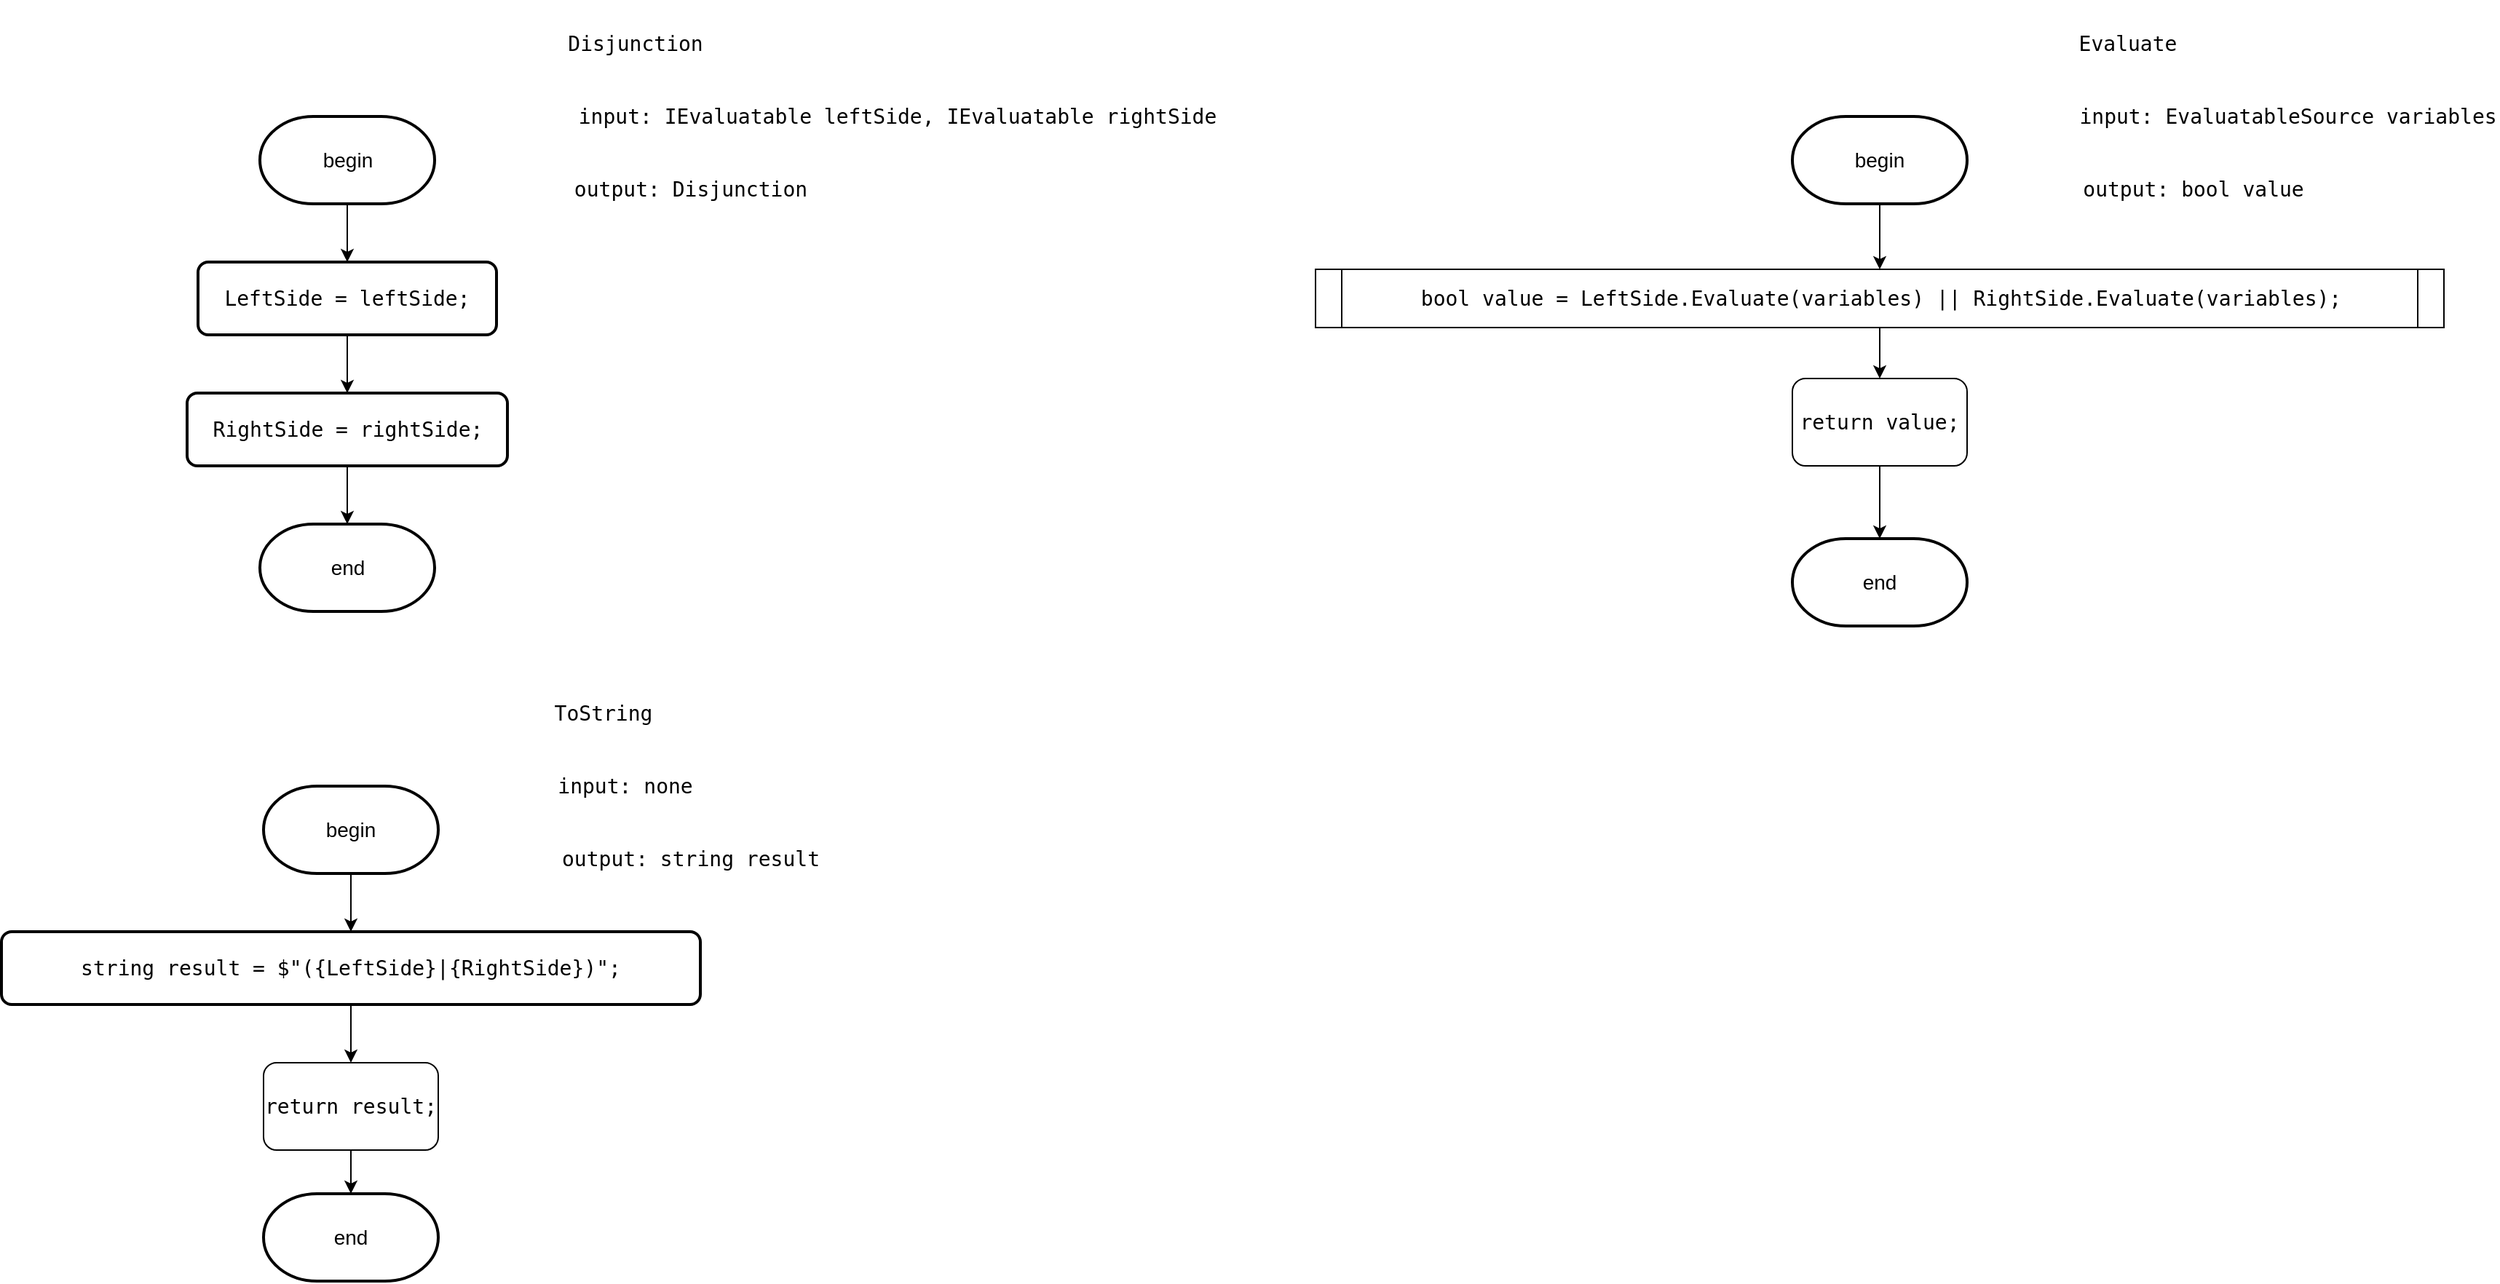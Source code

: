 <mxfile version="26.2.2">
  <diagram name="Page-1" id="wWQFUGHdb_J_DPX5aShU">
    <mxGraphModel dx="2918" dy="2301" grid="1" gridSize="10" guides="1" tooltips="1" connect="1" arrows="1" fold="1" page="1" pageScale="1" pageWidth="850" pageHeight="1100" math="0" shadow="0">
      <root>
        <mxCell id="0" />
        <mxCell id="1" parent="0" />
        <mxCell id="fn003GXV_2hyAFAk2X-T-59" value="&lt;div&gt;&lt;pre style=&quot;font-family: &amp;quot;JetBrains Mono&amp;quot;, monospace;&quot;&gt;&lt;font style=&quot;&quot;&gt;Disjunction&lt;/font&gt;&lt;/pre&gt;&lt;/div&gt;" style="text;html=1;align=center;verticalAlign=middle;resizable=0;points=[];autosize=1;strokeColor=none;fillColor=none;labelBackgroundColor=none;fontSize=14;fontColor=#000000;" parent="1" vertex="1">
          <mxGeometry x="-275" y="-970" width="110" height="60" as="geometry" />
        </mxCell>
        <mxCell id="fn003GXV_2hyAFAk2X-T-60" style="edgeStyle=orthogonalEdgeStyle;rounded=0;orthogonalLoop=1;jettySize=auto;html=1;exitX=0.5;exitY=1;exitDx=0;exitDy=0;exitPerimeter=0;entryX=0.5;entryY=0;entryDx=0;entryDy=0;labelBackgroundColor=none;fontSize=14;fontColor=#000000;" parent="1" source="fn003GXV_2hyAFAk2X-T-61" target="fn003GXV_2hyAFAk2X-T-63" edge="1">
          <mxGeometry relative="1" as="geometry" />
        </mxCell>
        <mxCell id="fn003GXV_2hyAFAk2X-T-61" value="begin" style="strokeWidth=2;html=1;shape=mxgraph.flowchart.terminator;whiteSpace=wrap;labelBackgroundColor=none;fontSize=14;fontColor=#000000;" parent="1" vertex="1">
          <mxGeometry x="-477.5" y="-890" width="120" height="60" as="geometry" />
        </mxCell>
        <mxCell id="fn003GXV_2hyAFAk2X-T-62" style="edgeStyle=orthogonalEdgeStyle;rounded=0;orthogonalLoop=1;jettySize=auto;html=1;exitX=0.5;exitY=1;exitDx=0;exitDy=0;entryX=0.5;entryY=0;entryDx=0;entryDy=0;labelBackgroundColor=none;fontSize=14;fontColor=#000000;" parent="1" source="fn003GXV_2hyAFAk2X-T-63" target="fn003GXV_2hyAFAk2X-T-64" edge="1">
          <mxGeometry relative="1" as="geometry" />
        </mxCell>
        <mxCell id="fn003GXV_2hyAFAk2X-T-63" value="&lt;div style=&quot;&quot;&gt;&lt;pre style=&quot;font-family: &amp;quot;JetBrains Mono&amp;quot;, monospace;&quot;&gt;LeftSide = &lt;span style=&quot;&quot;&gt;leftSide&lt;/span&gt;;&lt;/pre&gt;&lt;/div&gt;" style="rounded=1;whiteSpace=wrap;html=1;absoluteArcSize=1;arcSize=14;strokeWidth=2;labelBackgroundColor=none;fontSize=14;fontColor=#000000;" parent="1" vertex="1">
          <mxGeometry x="-520" y="-790" width="205" height="50" as="geometry" />
        </mxCell>
        <mxCell id="fn003GXV_2hyAFAk2X-T-64" value="&lt;div style=&quot;&quot;&gt;&lt;pre style=&quot;font-family: &amp;quot;JetBrains Mono&amp;quot;, monospace;&quot;&gt;&lt;div&gt;&lt;pre style=&quot;font-family: &amp;quot;JetBrains Mono&amp;quot;, monospace;&quot;&gt;RightSide = &lt;span style=&quot;&quot;&gt;rightSide&lt;/span&gt;;&lt;/pre&gt;&lt;/div&gt;&lt;/pre&gt;&lt;/div&gt;" style="rounded=1;whiteSpace=wrap;html=1;absoluteArcSize=1;arcSize=14;strokeWidth=2;labelBackgroundColor=none;fontSize=14;fontColor=#000000;" parent="1" vertex="1">
          <mxGeometry x="-527.5" y="-700" width="220" height="50" as="geometry" />
        </mxCell>
        <mxCell id="fn003GXV_2hyAFAk2X-T-65" value="&lt;pre style=&quot;font-family: &amp;quot;JetBrains Mono&amp;quot;, monospace;&quot;&gt;input: IEvaluatable leftSide, IEvaluatable rightSide&lt;/pre&gt;" style="text;html=1;align=center;verticalAlign=middle;resizable=0;points=[];autosize=1;strokeColor=none;fillColor=none;labelBackgroundColor=none;fontSize=14;fontColor=#000000;" parent="1" vertex="1">
          <mxGeometry x="-250" y="-920" width="420" height="60" as="geometry" />
        </mxCell>
        <mxCell id="fn003GXV_2hyAFAk2X-T-66" value="&lt;pre style=&quot;font-family: &amp;quot;JetBrains Mono&amp;quot;, monospace;&quot;&gt;output: Disjunction&lt;/pre&gt;" style="text;html=1;align=center;verticalAlign=middle;resizable=0;points=[];autosize=1;strokeColor=none;fillColor=none;labelBackgroundColor=none;fontSize=14;fontColor=#000000;" parent="1" vertex="1">
          <mxGeometry x="-267.5" y="-870" width="170" height="60" as="geometry" />
        </mxCell>
        <mxCell id="fn003GXV_2hyAFAk2X-T-67" value="end" style="strokeWidth=2;html=1;shape=mxgraph.flowchart.terminator;whiteSpace=wrap;labelBackgroundColor=none;fontSize=14;fontColor=#000000;" parent="1" vertex="1">
          <mxGeometry x="-477.5" y="-610" width="120" height="60" as="geometry" />
        </mxCell>
        <mxCell id="fn003GXV_2hyAFAk2X-T-68" style="edgeStyle=orthogonalEdgeStyle;rounded=0;orthogonalLoop=1;jettySize=auto;html=1;exitX=0.5;exitY=1;exitDx=0;exitDy=0;entryX=0.5;entryY=0;entryDx=0;entryDy=0;entryPerimeter=0;labelBackgroundColor=none;fontSize=14;fontColor=#000000;" parent="1" source="fn003GXV_2hyAFAk2X-T-64" target="fn003GXV_2hyAFAk2X-T-67" edge="1">
          <mxGeometry relative="1" as="geometry" />
        </mxCell>
        <mxCell id="fn003GXV_2hyAFAk2X-T-69" value="&lt;pre style=&quot;font-family: &amp;quot;JetBrains Mono&amp;quot;, monospace;&quot;&gt;Evaluate&lt;/pre&gt;" style="text;html=1;align=center;verticalAlign=middle;resizable=0;points=[];autosize=1;strokeColor=none;fillColor=none;labelBackgroundColor=none;fontSize=14;fontColor=#000000;" parent="1" vertex="1">
          <mxGeometry x="760" y="-970" width="90" height="60" as="geometry" />
        </mxCell>
        <mxCell id="Nz37mQ4cNux8dQht925G-2" style="edgeStyle=orthogonalEdgeStyle;rounded=0;orthogonalLoop=1;jettySize=auto;html=1;exitX=0.5;exitY=1;exitDx=0;exitDy=0;exitPerimeter=0;entryX=0.5;entryY=0;entryDx=0;entryDy=0;labelBackgroundColor=none;fontSize=14;fontColor=#000000;" parent="1" source="fn003GXV_2hyAFAk2X-T-71" target="Nz37mQ4cNux8dQht925G-1" edge="1">
          <mxGeometry relative="1" as="geometry" />
        </mxCell>
        <mxCell id="fn003GXV_2hyAFAk2X-T-71" value="begin" style="strokeWidth=2;html=1;shape=mxgraph.flowchart.terminator;whiteSpace=wrap;labelBackgroundColor=none;fontSize=14;fontColor=#000000;" parent="1" vertex="1">
          <mxGeometry x="575" y="-890" width="120" height="60" as="geometry" />
        </mxCell>
        <mxCell id="fn003GXV_2hyAFAk2X-T-73" value="&lt;pre style=&quot;font-family: &amp;quot;JetBrains Mono&amp;quot;, monospace;&quot;&gt;input: EvaluatableSource &lt;span style=&quot;white-space-collapse: collapse;&quot;&gt;variables&lt;/span&gt;&lt;/pre&gt;" style="text;html=1;align=center;verticalAlign=middle;resizable=0;points=[];autosize=1;strokeColor=none;fillColor=none;labelBackgroundColor=none;fontSize=14;fontColor=#000000;" parent="1" vertex="1">
          <mxGeometry x="770" y="-920" width="290" height="60" as="geometry" />
        </mxCell>
        <mxCell id="fn003GXV_2hyAFAk2X-T-74" value="&lt;pre style=&quot;font-family: &amp;quot;JetBrains Mono&amp;quot;, monospace;&quot;&gt;output: bool value&lt;/pre&gt;" style="text;html=1;align=center;verticalAlign=middle;resizable=0;points=[];autosize=1;strokeColor=none;fillColor=none;labelBackgroundColor=none;fontSize=14;fontColor=#000000;" parent="1" vertex="1">
          <mxGeometry x="770" y="-870" width="160" height="60" as="geometry" />
        </mxCell>
        <mxCell id="fn003GXV_2hyAFAk2X-T-75" value="end" style="strokeWidth=2;html=1;shape=mxgraph.flowchart.terminator;whiteSpace=wrap;labelBackgroundColor=none;fontSize=14;fontColor=#000000;" parent="1" vertex="1">
          <mxGeometry x="575" y="-600" width="120" height="60" as="geometry" />
        </mxCell>
        <mxCell id="fn003GXV_2hyAFAk2X-T-77" value="&lt;pre style=&quot;font-family: &amp;quot;JetBrains Mono&amp;quot;, monospace;&quot;&gt;ToString&lt;/pre&gt;" style="text;html=1;align=center;verticalAlign=middle;resizable=0;points=[];autosize=1;strokeColor=none;fillColor=none;labelBackgroundColor=none;fontSize=14;fontColor=#000000;" parent="1" vertex="1">
          <mxGeometry x="-287.5" y="-510" width="90" height="60" as="geometry" />
        </mxCell>
        <mxCell id="fn003GXV_2hyAFAk2X-T-78" style="edgeStyle=orthogonalEdgeStyle;rounded=0;orthogonalLoop=1;jettySize=auto;html=1;exitX=0.5;exitY=1;exitDx=0;exitDy=0;exitPerimeter=0;entryX=0.5;entryY=0;entryDx=0;entryDy=0;labelBackgroundColor=none;fontSize=14;fontColor=#000000;" parent="1" source="fn003GXV_2hyAFAk2X-T-79" target="fn003GXV_2hyAFAk2X-T-80" edge="1">
          <mxGeometry relative="1" as="geometry" />
        </mxCell>
        <mxCell id="fn003GXV_2hyAFAk2X-T-79" value="begin" style="strokeWidth=2;html=1;shape=mxgraph.flowchart.terminator;whiteSpace=wrap;labelBackgroundColor=none;fontSize=14;fontColor=#000000;" parent="1" vertex="1">
          <mxGeometry x="-475" y="-430" width="120" height="60" as="geometry" />
        </mxCell>
        <mxCell id="ptTvRxcQIBMbxlfLoQFo-3" style="edgeStyle=orthogonalEdgeStyle;rounded=0;orthogonalLoop=1;jettySize=auto;html=1;exitX=0.5;exitY=1;exitDx=0;exitDy=0;entryX=0.5;entryY=0;entryDx=0;entryDy=0;labelBackgroundColor=none;fontSize=14;fontColor=#000000;" parent="1" source="fn003GXV_2hyAFAk2X-T-80" target="ptTvRxcQIBMbxlfLoQFo-1" edge="1">
          <mxGeometry relative="1" as="geometry" />
        </mxCell>
        <mxCell id="fn003GXV_2hyAFAk2X-T-80" value="&lt;div style=&quot;&quot;&gt;&lt;pre style=&quot;font-family: &amp;quot;JetBrains Mono&amp;quot;, monospace;&quot;&gt;&lt;pre style=&quot;font-family: &amp;quot;JetBrains Mono&amp;quot;, monospace;&quot;&gt;&lt;pre style=&quot;font-family: &amp;quot;JetBrains Mono&amp;quot;, monospace;&quot;&gt;&lt;div&gt;&lt;pre style=&quot;font-family: &amp;quot;JetBrains Mono&amp;quot;, monospace;&quot;&gt;&lt;span style=&quot;&quot;&gt;string &lt;/span&gt;result = &lt;span style=&quot;&quot;&gt;$&quot;(&lt;/span&gt;{LeftSide}&lt;span style=&quot;&quot;&gt;|&lt;/span&gt;{RightSide}&lt;span style=&quot;&quot;&gt;)&quot;&lt;/span&gt;;&lt;/pre&gt;&lt;/div&gt;&lt;/pre&gt;&lt;/pre&gt;&lt;/pre&gt;&lt;/div&gt;" style="rounded=1;whiteSpace=wrap;html=1;absoluteArcSize=1;arcSize=14;strokeWidth=2;labelBackgroundColor=none;fontSize=14;fontColor=#000000;" parent="1" vertex="1">
          <mxGeometry x="-655" y="-330" width="480" height="50" as="geometry" />
        </mxCell>
        <mxCell id="fn003GXV_2hyAFAk2X-T-81" value="&lt;pre style=&quot;font-family: &amp;quot;JetBrains Mono&amp;quot;, monospace;&quot;&gt;input: none&lt;/pre&gt;" style="text;html=1;align=center;verticalAlign=middle;resizable=0;points=[];autosize=1;strokeColor=none;fillColor=none;labelBackgroundColor=none;fontSize=14;fontColor=#000000;" parent="1" vertex="1">
          <mxGeometry x="-282.5" y="-460" width="110" height="60" as="geometry" />
        </mxCell>
        <mxCell id="fn003GXV_2hyAFAk2X-T-82" value="&lt;pre style=&quot;font-family: &amp;quot;JetBrains Mono&amp;quot;, monospace;&quot;&gt;output: string result&lt;/pre&gt;" style="text;html=1;align=center;verticalAlign=middle;resizable=0;points=[];autosize=1;strokeColor=none;fillColor=none;labelBackgroundColor=none;fontSize=14;fontColor=#000000;" parent="1" vertex="1">
          <mxGeometry x="-277.5" y="-410" width="190" height="60" as="geometry" />
        </mxCell>
        <mxCell id="fn003GXV_2hyAFAk2X-T-83" value="end" style="strokeWidth=2;html=1;shape=mxgraph.flowchart.terminator;whiteSpace=wrap;labelBackgroundColor=none;fontSize=14;fontColor=#000000;" parent="1" vertex="1">
          <mxGeometry x="-475" y="-150" width="120" height="60" as="geometry" />
        </mxCell>
        <mxCell id="ptTvRxcQIBMbxlfLoQFo-7" style="edgeStyle=orthogonalEdgeStyle;rounded=0;orthogonalLoop=1;jettySize=auto;html=1;exitX=0.5;exitY=1;exitDx=0;exitDy=0;entryX=0.5;entryY=0;entryDx=0;entryDy=0;labelBackgroundColor=none;fontSize=14;fontColor=#000000;" parent="1" source="Nz37mQ4cNux8dQht925G-1" target="ptTvRxcQIBMbxlfLoQFo-5" edge="1">
          <mxGeometry relative="1" as="geometry" />
        </mxCell>
        <mxCell id="Nz37mQ4cNux8dQht925G-1" value="&lt;pre style=&quot;font-family: &amp;quot;JetBrains Mono&amp;quot;, monospace;&quot;&gt;&lt;span style=&quot;&quot;&gt;bool &lt;/span&gt;&lt;span style=&quot;&quot;&gt;value &lt;/span&gt;= LeftSide.&lt;span style=&quot;&quot;&gt;Evaluate&lt;/span&gt;(&lt;span style=&quot;&quot;&gt;variables&lt;/span&gt;) || RightSide.&lt;span style=&quot;&quot;&gt;Evaluate&lt;/span&gt;(&lt;span style=&quot;&quot;&gt;variables&lt;/span&gt;);&lt;/pre&gt;" style="shape=process;whiteSpace=wrap;html=1;backgroundOutline=1;size=0.023;labelBackgroundColor=none;fontSize=14;fontColor=#000000;" parent="1" vertex="1">
          <mxGeometry x="247.5" y="-785" width="775" height="40" as="geometry" />
        </mxCell>
        <mxCell id="ptTvRxcQIBMbxlfLoQFo-1" value="&lt;div style=&quot;&quot;&gt;&lt;pre style=&quot;font-family: &amp;quot;JetBrains Mono&amp;quot;, monospace;&quot;&gt;&lt;span style=&quot;&quot;&gt;return &lt;/span&gt;&lt;span style=&quot;&quot;&gt;result&lt;/span&gt;;&lt;/pre&gt;&lt;/div&gt;" style="rounded=1;whiteSpace=wrap;html=1;labelBackgroundColor=none;fontSize=14;fontColor=#000000;" parent="1" vertex="1">
          <mxGeometry x="-475" y="-240" width="120" height="60" as="geometry" />
        </mxCell>
        <mxCell id="ptTvRxcQIBMbxlfLoQFo-4" style="edgeStyle=orthogonalEdgeStyle;rounded=0;orthogonalLoop=1;jettySize=auto;html=1;exitX=0.5;exitY=1;exitDx=0;exitDy=0;entryX=0.5;entryY=0;entryDx=0;entryDy=0;entryPerimeter=0;labelBackgroundColor=none;fontSize=14;fontColor=#000000;" parent="1" source="ptTvRxcQIBMbxlfLoQFo-1" target="fn003GXV_2hyAFAk2X-T-83" edge="1">
          <mxGeometry relative="1" as="geometry" />
        </mxCell>
        <mxCell id="ptTvRxcQIBMbxlfLoQFo-5" value="&lt;div style=&quot;&quot;&gt;&lt;pre style=&quot;font-family: &amp;quot;JetBrains Mono&amp;quot;, monospace;&quot;&gt;&lt;span style=&quot;&quot;&gt;return &lt;/span&gt;&lt;span style=&quot;&quot;&gt;value&lt;/span&gt;;&lt;/pre&gt;&lt;/div&gt;" style="rounded=1;whiteSpace=wrap;html=1;labelBackgroundColor=none;fontSize=14;fontColor=#000000;" parent="1" vertex="1">
          <mxGeometry x="575" y="-710" width="120" height="60" as="geometry" />
        </mxCell>
        <mxCell id="ptTvRxcQIBMbxlfLoQFo-8" style="edgeStyle=orthogonalEdgeStyle;rounded=0;orthogonalLoop=1;jettySize=auto;html=1;exitX=0.5;exitY=1;exitDx=0;exitDy=0;entryX=0.5;entryY=0;entryDx=0;entryDy=0;entryPerimeter=0;labelBackgroundColor=none;fontSize=14;fontColor=#000000;" parent="1" source="ptTvRxcQIBMbxlfLoQFo-5" target="fn003GXV_2hyAFAk2X-T-75" edge="1">
          <mxGeometry relative="1" as="geometry" />
        </mxCell>
      </root>
    </mxGraphModel>
  </diagram>
</mxfile>
